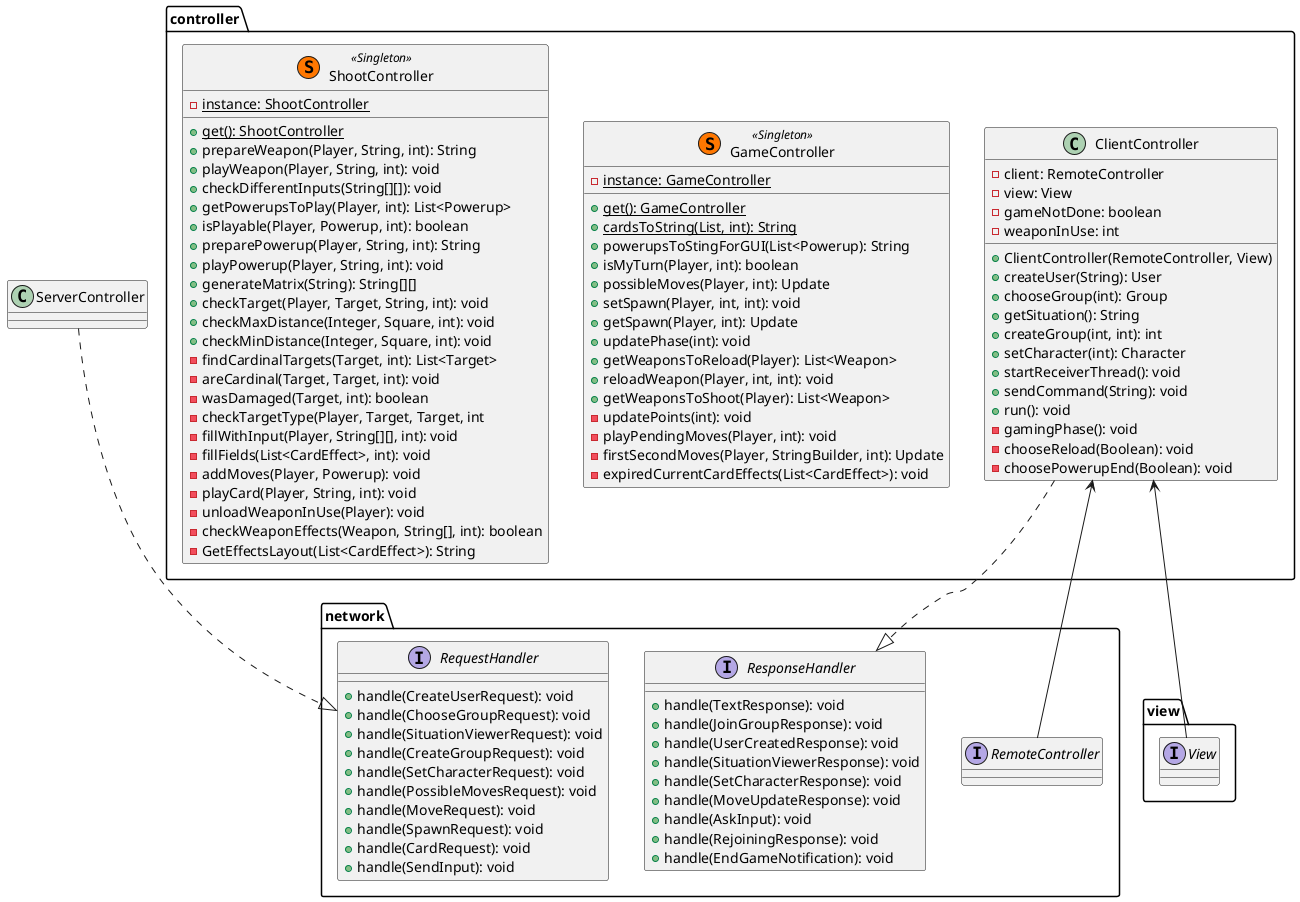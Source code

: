 @startuml

package controller {
    class ClientController{
        - client: RemoteController
        - view: View
        - gameNotDone: boolean
        - weaponInUse: int
        __
        + ClientController(RemoteController, View)
        + createUser(String): User
        + chooseGroup(int): Group
        + getSituation(): String
        + createGroup(int, int): int
        + setCharacter(int): Character
        + startReceiverThread(): void
        + sendCommand(String): void
        + run(): void
        - gamingPhase(): void
        - chooseReload(Boolean): void
        - choosePowerupEnd(Boolean): void
    }

    class GameController << (S,#FF7700) Singleton >>{
        - {static} instance: GameController
        __
        + {static} get(): GameController
        + {static} cardsToString(List, int): String
        + powerupsToStingForGUI(List<Powerup): String
        + isMyTurn(Player, int): boolean
        + possibleMoves(Player, int): Update
        + setSpawn(Player, int, int): void
        + getSpawn(Player, int): Update
        + updatePhase(int): void
        + getWeaponsToReload(Player): List<Weapon>
        + reloadWeapon(Player, int, int): void
        + getWeaponsToShoot(Player): List<Weapon>
        - updatePoints(int): void
        - playPendingMoves(Player, int): void
        - firstSecondMoves(Player, StringBuilder, int): Update
        - expiredCurrentCardEffects(List<CardEffect>): void
    }

    class ShootController << (S,#FF7700) Singleton >> {
        - {static} instance: ShootController
        __
        + {static} get(): ShootController
        + prepareWeapon(Player, String, int): String
        + playWeapon(Player, String, int): void
        + checkDifferentInputs(String[][]): void
        + getPowerupsToPlay(Player, int): List<Powerup>
        + isPlayable(Player, Powerup, int): boolean
        + preparePowerup(Player, String, int): String
        + playPowerup(Player, String, int): void
        + generateMatrix(String): String[][]
        + checkTarget(Player, Target, String, int): void
        + checkMaxDistance(Integer, Square, int): void
        + checkMinDistance(Integer, Square, int): void
        - findCardinalTargets(Target, int): List<Target>
        - areCardinal(Target, Target, int): void
        - wasDamaged(Target, int): boolean
        - checkTargetType(Player, Target, Target, int
        - fillWithInput(Player, String[][], int): void
        - fillFields(List<CardEffect>, int): void
        - addMoves(Player, Powerup): void
        - playCard(Player, String, int): void
        - unloadWeaponInUse(Player): void
        - checkWeaponEffects(Weapon, String[], int): boolean
        - GetEffectsLayout(List<CardEffect>): String
    }
}
package network{
    interface RemoteController
    interface ResponseHandler{
        + handle(TextResponse): void
        + handle(JoinGroupResponse): void
        + handle(UserCreatedResponse): void
        + handle(SituationViewerResponse): void
        + handle(SetCharacterResponse): void
        + handle(MoveUpdateResponse): void
        + handle(AskInput): void
        + handle(RejoiningResponse): void
        + handle(EndGameNotification): void
    }
    interface RequestHandler{

    + handle(CreateUserRequest): void
    + handle(ChooseGroupRequest): void
    + handle(SituationViewerRequest): void
    + handle(CreateGroupRequest): void
    + handle(SetCharacterRequest): void
    + handle(PossibleMovesRequest): void
    + handle(MoveRequest): void
    + handle(SpawnRequest): void
    + handle(CardRequest): void
    + handle(SendInput): void
    }
}
package view{
    interface View
}

ClientController <-- View
ClientController <- RemoteController
ClientController ..|> ResponseHandler
ServerController ..|> RequestHandler
@enduml